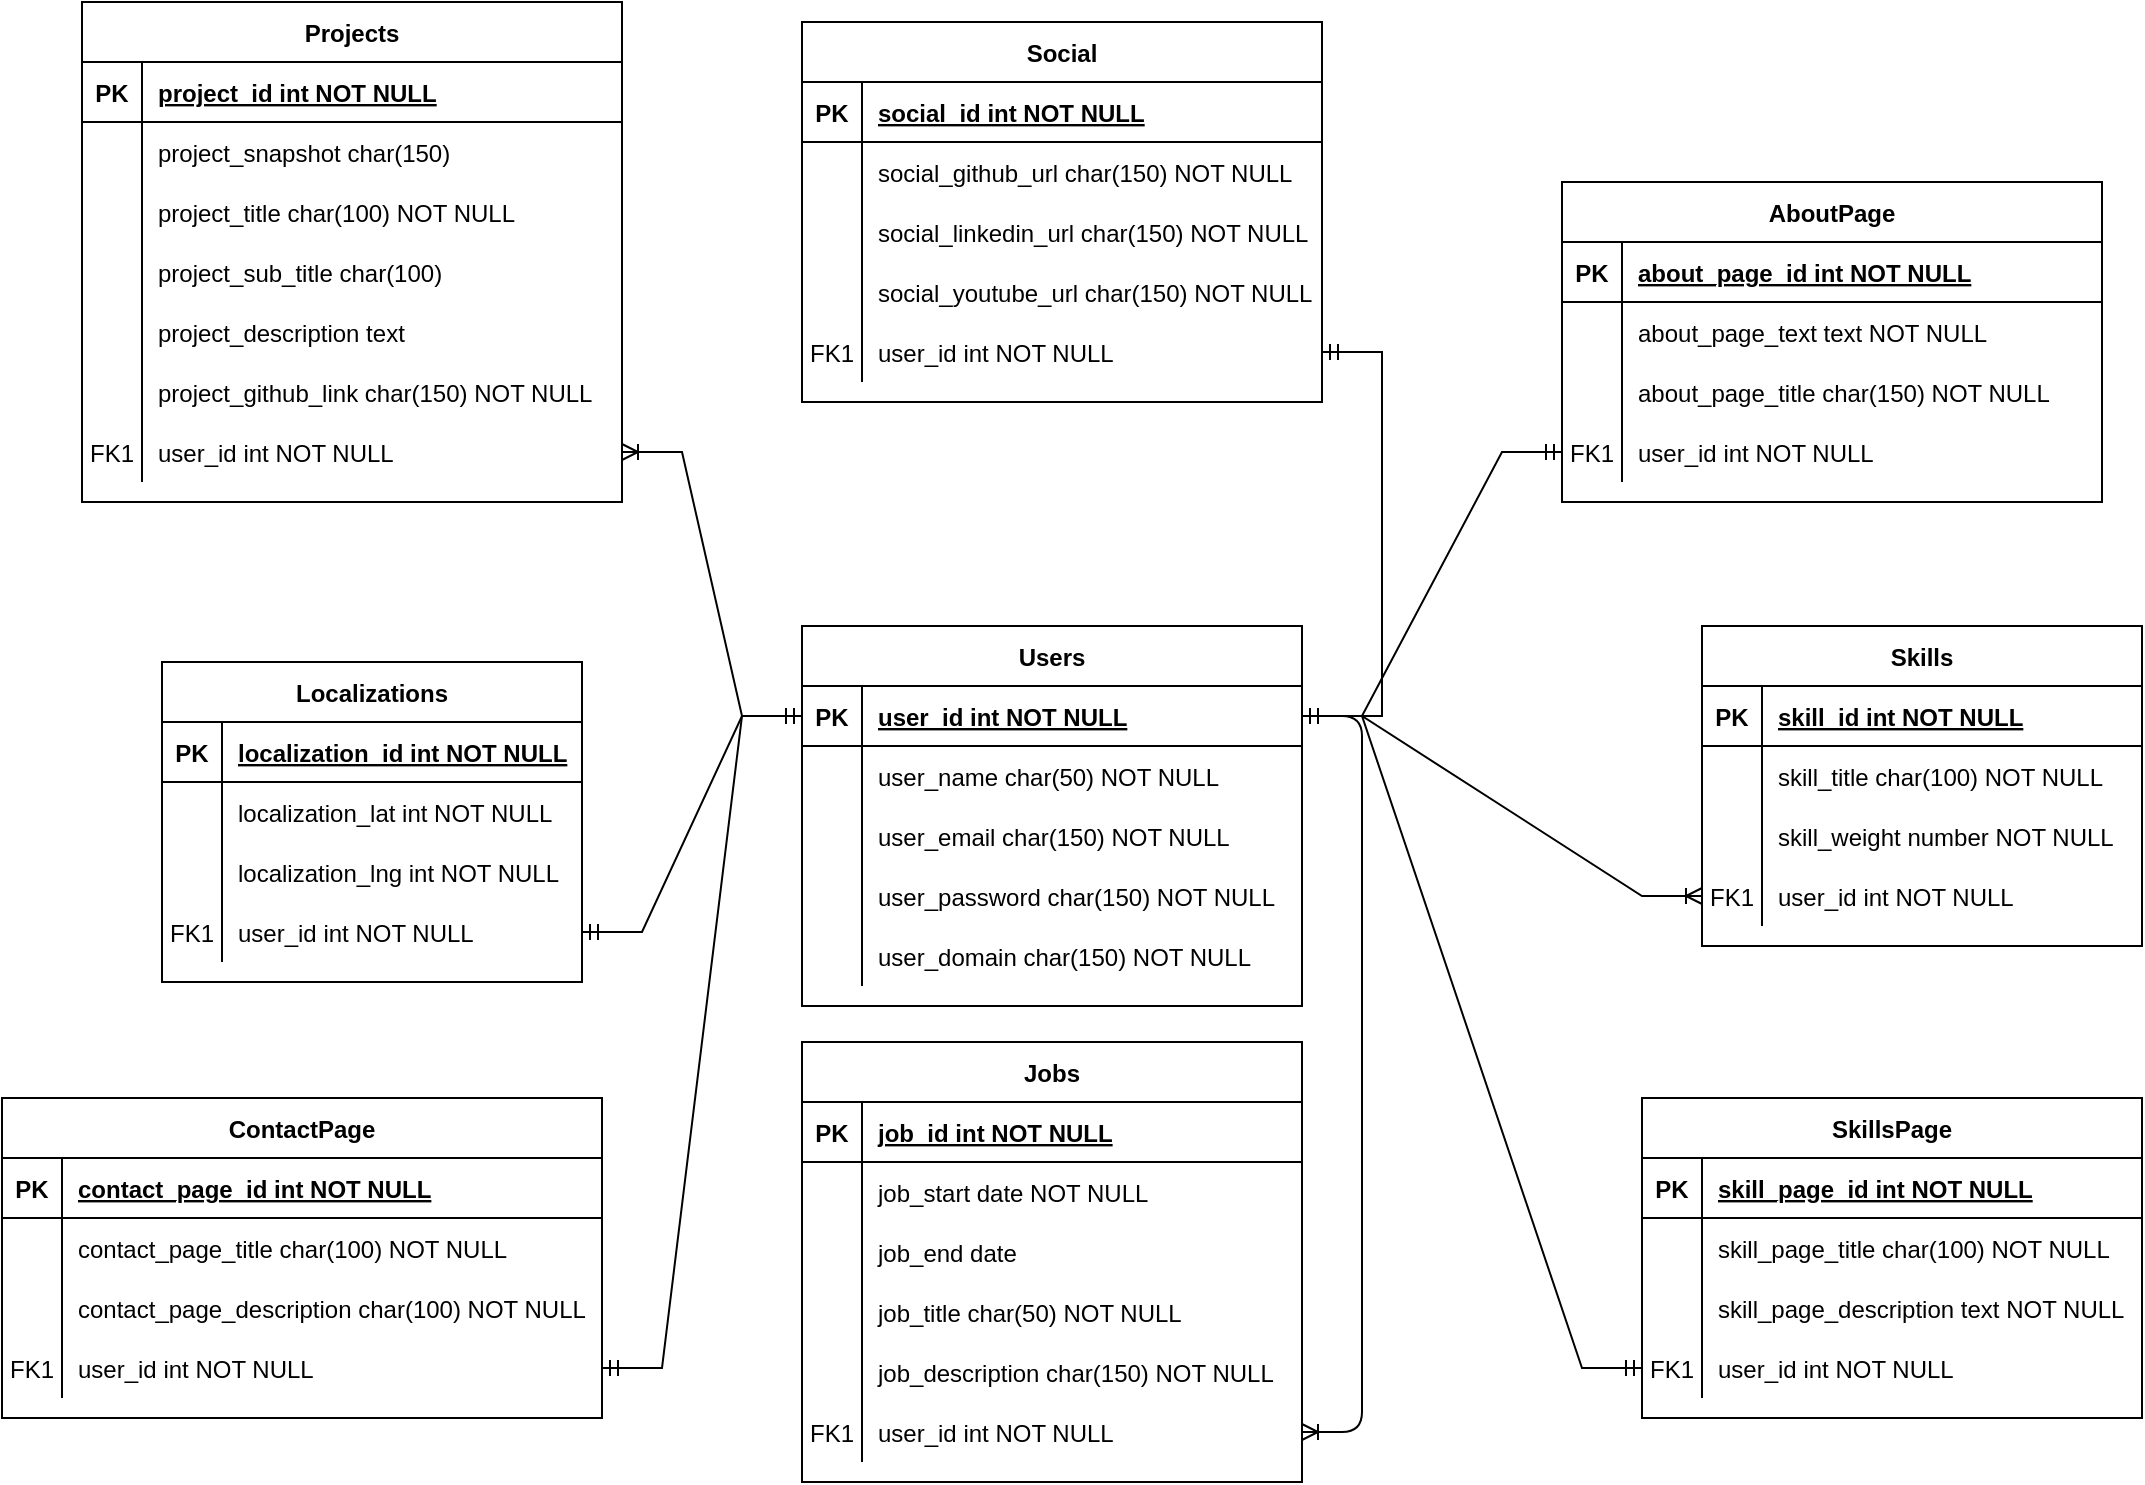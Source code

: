 <mxfile version="20.2.8" type="device"><diagram id="R2lEEEUBdFMjLlhIrx00" name="Page-1"><mxGraphModel dx="923" dy="469" grid="1" gridSize="10" guides="1" tooltips="1" connect="1" arrows="1" fold="1" page="1" pageScale="1" pageWidth="1169" pageHeight="827" math="0" shadow="0" extFonts="Permanent Marker^https://fonts.googleapis.com/css?family=Permanent+Marker"><root><mxCell id="0"/><mxCell id="1" parent="0"/><mxCell id="-p1VI9gJHtbzAQNxb0Ce-1" value="Social" style="shape=table;startSize=30;container=1;collapsible=1;childLayout=tableLayout;fixedRows=1;rowLines=0;fontStyle=1;align=center;resizeLast=1;" parent="1" vertex="1"><mxGeometry x="450" y="60" width="260" height="190" as="geometry"/></mxCell><mxCell id="-p1VI9gJHtbzAQNxb0Ce-2" value="" style="shape=partialRectangle;collapsible=0;dropTarget=0;pointerEvents=0;fillColor=none;points=[[0,0.5],[1,0.5]];portConstraint=eastwest;top=0;left=0;right=0;bottom=1;" parent="-p1VI9gJHtbzAQNxb0Ce-1" vertex="1"><mxGeometry y="30" width="260" height="30" as="geometry"/></mxCell><mxCell id="-p1VI9gJHtbzAQNxb0Ce-3" value="PK" style="shape=partialRectangle;overflow=hidden;connectable=0;fillColor=none;top=0;left=0;bottom=0;right=0;fontStyle=1;" parent="-p1VI9gJHtbzAQNxb0Ce-2" vertex="1"><mxGeometry width="30" height="30" as="geometry"><mxRectangle width="30" height="30" as="alternateBounds"/></mxGeometry></mxCell><mxCell id="-p1VI9gJHtbzAQNxb0Ce-4" value="social_id int NOT NULL " style="shape=partialRectangle;overflow=hidden;connectable=0;fillColor=none;top=0;left=0;bottom=0;right=0;align=left;spacingLeft=6;fontStyle=5;" parent="-p1VI9gJHtbzAQNxb0Ce-2" vertex="1"><mxGeometry x="30" width="230" height="30" as="geometry"><mxRectangle width="230" height="30" as="alternateBounds"/></mxGeometry></mxCell><mxCell id="-p1VI9gJHtbzAQNxb0Ce-5" value="" style="shape=partialRectangle;collapsible=0;dropTarget=0;pointerEvents=0;fillColor=none;points=[[0,0.5],[1,0.5]];portConstraint=eastwest;top=0;left=0;right=0;bottom=0;" parent="-p1VI9gJHtbzAQNxb0Ce-1" vertex="1"><mxGeometry y="60" width="260" height="30" as="geometry"/></mxCell><mxCell id="-p1VI9gJHtbzAQNxb0Ce-6" value="" style="shape=partialRectangle;overflow=hidden;connectable=0;fillColor=none;top=0;left=0;bottom=0;right=0;" parent="-p1VI9gJHtbzAQNxb0Ce-5" vertex="1"><mxGeometry width="30" height="30" as="geometry"><mxRectangle width="30" height="30" as="alternateBounds"/></mxGeometry></mxCell><mxCell id="-p1VI9gJHtbzAQNxb0Ce-7" value="social_github_url char(150) NOT NULL" style="shape=partialRectangle;overflow=hidden;connectable=0;fillColor=none;top=0;left=0;bottom=0;right=0;align=left;spacingLeft=6;" parent="-p1VI9gJHtbzAQNxb0Ce-5" vertex="1"><mxGeometry x="30" width="230" height="30" as="geometry"><mxRectangle width="230" height="30" as="alternateBounds"/></mxGeometry></mxCell><mxCell id="-p1VI9gJHtbzAQNxb0Ce-8" value="" style="shape=partialRectangle;collapsible=0;dropTarget=0;pointerEvents=0;fillColor=none;points=[[0,0.5],[1,0.5]];portConstraint=eastwest;top=0;left=0;right=0;bottom=0;" parent="-p1VI9gJHtbzAQNxb0Ce-1" vertex="1"><mxGeometry y="90" width="260" height="30" as="geometry"/></mxCell><mxCell id="-p1VI9gJHtbzAQNxb0Ce-9" value="" style="shape=partialRectangle;overflow=hidden;connectable=0;fillColor=none;top=0;left=0;bottom=0;right=0;" parent="-p1VI9gJHtbzAQNxb0Ce-8" vertex="1"><mxGeometry width="30" height="30" as="geometry"><mxRectangle width="30" height="30" as="alternateBounds"/></mxGeometry></mxCell><mxCell id="-p1VI9gJHtbzAQNxb0Ce-10" value="social_linkedin_url char(150) NOT NULL" style="shape=partialRectangle;overflow=hidden;connectable=0;fillColor=none;top=0;left=0;bottom=0;right=0;align=left;spacingLeft=6;" parent="-p1VI9gJHtbzAQNxb0Ce-8" vertex="1"><mxGeometry x="30" width="230" height="30" as="geometry"><mxRectangle width="230" height="30" as="alternateBounds"/></mxGeometry></mxCell><mxCell id="-p1VI9gJHtbzAQNxb0Ce-11" value="" style="shape=partialRectangle;collapsible=0;dropTarget=0;pointerEvents=0;fillColor=none;points=[[0,0.5],[1,0.5]];portConstraint=eastwest;top=0;left=0;right=0;bottom=0;" parent="-p1VI9gJHtbzAQNxb0Ce-1" vertex="1"><mxGeometry y="120" width="260" height="30" as="geometry"/></mxCell><mxCell id="-p1VI9gJHtbzAQNxb0Ce-12" value="" style="shape=partialRectangle;overflow=hidden;connectable=0;fillColor=none;top=0;left=0;bottom=0;right=0;" parent="-p1VI9gJHtbzAQNxb0Ce-11" vertex="1"><mxGeometry width="30" height="30" as="geometry"><mxRectangle width="30" height="30" as="alternateBounds"/></mxGeometry></mxCell><mxCell id="-p1VI9gJHtbzAQNxb0Ce-13" value="social_youtube_url char(150) NOT NULL" style="shape=partialRectangle;overflow=hidden;connectable=0;fillColor=none;top=0;left=0;bottom=0;right=0;align=left;spacingLeft=6;" parent="-p1VI9gJHtbzAQNxb0Ce-11" vertex="1"><mxGeometry x="30" width="230" height="30" as="geometry"><mxRectangle width="230" height="30" as="alternateBounds"/></mxGeometry></mxCell><mxCell id="-p1VI9gJHtbzAQNxb0Ce-62" value="" style="shape=partialRectangle;collapsible=0;dropTarget=0;pointerEvents=0;fillColor=none;points=[[0,0.5],[1,0.5]];portConstraint=eastwest;top=0;left=0;right=0;bottom=0;" parent="-p1VI9gJHtbzAQNxb0Ce-1" vertex="1"><mxGeometry y="150" width="260" height="30" as="geometry"/></mxCell><mxCell id="-p1VI9gJHtbzAQNxb0Ce-63" value="FK1" style="shape=partialRectangle;overflow=hidden;connectable=0;fillColor=none;top=0;left=0;bottom=0;right=0;" parent="-p1VI9gJHtbzAQNxb0Ce-62" vertex="1"><mxGeometry width="30" height="30" as="geometry"><mxRectangle width="30" height="30" as="alternateBounds"/></mxGeometry></mxCell><mxCell id="-p1VI9gJHtbzAQNxb0Ce-64" value="user_id int NOT NULL" style="shape=partialRectangle;overflow=hidden;connectable=0;fillColor=none;top=0;left=0;bottom=0;right=0;align=left;spacingLeft=6;" parent="-p1VI9gJHtbzAQNxb0Ce-62" vertex="1"><mxGeometry x="30" width="230" height="30" as="geometry"><mxRectangle width="230" height="30" as="alternateBounds"/></mxGeometry></mxCell><mxCell id="-p1VI9gJHtbzAQNxb0Ce-14" value="Users" style="shape=table;startSize=30;container=1;collapsible=1;childLayout=tableLayout;fixedRows=1;rowLines=0;fontStyle=1;align=center;resizeLast=1;" parent="1" vertex="1"><mxGeometry x="450" y="362" width="250" height="190" as="geometry"/></mxCell><mxCell id="-p1VI9gJHtbzAQNxb0Ce-15" value="" style="shape=partialRectangle;collapsible=0;dropTarget=0;pointerEvents=0;fillColor=none;points=[[0,0.5],[1,0.5]];portConstraint=eastwest;top=0;left=0;right=0;bottom=1;" parent="-p1VI9gJHtbzAQNxb0Ce-14" vertex="1"><mxGeometry y="30" width="250" height="30" as="geometry"/></mxCell><mxCell id="-p1VI9gJHtbzAQNxb0Ce-16" value="PK" style="shape=partialRectangle;overflow=hidden;connectable=0;fillColor=none;top=0;left=0;bottom=0;right=0;fontStyle=1;" parent="-p1VI9gJHtbzAQNxb0Ce-15" vertex="1"><mxGeometry width="30" height="30" as="geometry"><mxRectangle width="30" height="30" as="alternateBounds"/></mxGeometry></mxCell><mxCell id="-p1VI9gJHtbzAQNxb0Ce-17" value="user_id int NOT NULL " style="shape=partialRectangle;overflow=hidden;connectable=0;fillColor=none;top=0;left=0;bottom=0;right=0;align=left;spacingLeft=6;fontStyle=5;" parent="-p1VI9gJHtbzAQNxb0Ce-15" vertex="1"><mxGeometry x="30" width="220" height="30" as="geometry"><mxRectangle width="220" height="30" as="alternateBounds"/></mxGeometry></mxCell><mxCell id="-p1VI9gJHtbzAQNxb0Ce-18" value="" style="shape=partialRectangle;collapsible=0;dropTarget=0;pointerEvents=0;fillColor=none;points=[[0,0.5],[1,0.5]];portConstraint=eastwest;top=0;left=0;right=0;bottom=0;" parent="-p1VI9gJHtbzAQNxb0Ce-14" vertex="1"><mxGeometry y="60" width="250" height="30" as="geometry"/></mxCell><mxCell id="-p1VI9gJHtbzAQNxb0Ce-19" value="" style="shape=partialRectangle;overflow=hidden;connectable=0;fillColor=none;top=0;left=0;bottom=0;right=0;" parent="-p1VI9gJHtbzAQNxb0Ce-18" vertex="1"><mxGeometry width="30" height="30" as="geometry"><mxRectangle width="30" height="30" as="alternateBounds"/></mxGeometry></mxCell><mxCell id="-p1VI9gJHtbzAQNxb0Ce-20" value="user_name char(50) NOT NULL" style="shape=partialRectangle;overflow=hidden;connectable=0;fillColor=none;top=0;left=0;bottom=0;right=0;align=left;spacingLeft=6;" parent="-p1VI9gJHtbzAQNxb0Ce-18" vertex="1"><mxGeometry x="30" width="220" height="30" as="geometry"><mxRectangle width="220" height="30" as="alternateBounds"/></mxGeometry></mxCell><mxCell id="-p1VI9gJHtbzAQNxb0Ce-21" value="" style="shape=partialRectangle;collapsible=0;dropTarget=0;pointerEvents=0;fillColor=none;points=[[0,0.5],[1,0.5]];portConstraint=eastwest;top=0;left=0;right=0;bottom=0;" parent="-p1VI9gJHtbzAQNxb0Ce-14" vertex="1"><mxGeometry y="90" width="250" height="30" as="geometry"/></mxCell><mxCell id="-p1VI9gJHtbzAQNxb0Ce-22" value="" style="shape=partialRectangle;overflow=hidden;connectable=0;fillColor=none;top=0;left=0;bottom=0;right=0;" parent="-p1VI9gJHtbzAQNxb0Ce-21" vertex="1"><mxGeometry width="30" height="30" as="geometry"><mxRectangle width="30" height="30" as="alternateBounds"/></mxGeometry></mxCell><mxCell id="-p1VI9gJHtbzAQNxb0Ce-23" value="user_email char(150) NOT NULL" style="shape=partialRectangle;overflow=hidden;connectable=0;fillColor=none;top=0;left=0;bottom=0;right=0;align=left;spacingLeft=6;" parent="-p1VI9gJHtbzAQNxb0Ce-21" vertex="1"><mxGeometry x="30" width="220" height="30" as="geometry"><mxRectangle width="220" height="30" as="alternateBounds"/></mxGeometry></mxCell><mxCell id="-p1VI9gJHtbzAQNxb0Ce-24" value="" style="shape=partialRectangle;collapsible=0;dropTarget=0;pointerEvents=0;fillColor=none;points=[[0,0.5],[1,0.5]];portConstraint=eastwest;top=0;left=0;right=0;bottom=0;" parent="-p1VI9gJHtbzAQNxb0Ce-14" vertex="1"><mxGeometry y="120" width="250" height="30" as="geometry"/></mxCell><mxCell id="-p1VI9gJHtbzAQNxb0Ce-25" value="" style="shape=partialRectangle;overflow=hidden;connectable=0;fillColor=none;top=0;left=0;bottom=0;right=0;" parent="-p1VI9gJHtbzAQNxb0Ce-24" vertex="1"><mxGeometry width="30" height="30" as="geometry"><mxRectangle width="30" height="30" as="alternateBounds"/></mxGeometry></mxCell><mxCell id="-p1VI9gJHtbzAQNxb0Ce-26" value="user_password char(150) NOT NULL" style="shape=partialRectangle;overflow=hidden;connectable=0;fillColor=none;top=0;left=0;bottom=0;right=0;align=left;spacingLeft=6;" parent="-p1VI9gJHtbzAQNxb0Ce-24" vertex="1"><mxGeometry x="30" width="220" height="30" as="geometry"><mxRectangle width="220" height="30" as="alternateBounds"/></mxGeometry></mxCell><mxCell id="fWNRrNtPm_l1eq7b4I5v-1" value="" style="shape=partialRectangle;collapsible=0;dropTarget=0;pointerEvents=0;fillColor=none;points=[[0,0.5],[1,0.5]];portConstraint=eastwest;top=0;left=0;right=0;bottom=0;" parent="-p1VI9gJHtbzAQNxb0Ce-14" vertex="1"><mxGeometry y="150" width="250" height="30" as="geometry"/></mxCell><mxCell id="fWNRrNtPm_l1eq7b4I5v-2" value="" style="shape=partialRectangle;overflow=hidden;connectable=0;fillColor=none;top=0;left=0;bottom=0;right=0;" parent="fWNRrNtPm_l1eq7b4I5v-1" vertex="1"><mxGeometry width="30" height="30" as="geometry"><mxRectangle width="30" height="30" as="alternateBounds"/></mxGeometry></mxCell><mxCell id="fWNRrNtPm_l1eq7b4I5v-3" value="user_domain char(150) NOT NULL" style="shape=partialRectangle;overflow=hidden;connectable=0;fillColor=none;top=0;left=0;bottom=0;right=0;align=left;spacingLeft=6;" parent="fWNRrNtPm_l1eq7b4I5v-1" vertex="1"><mxGeometry x="30" width="220" height="30" as="geometry"><mxRectangle width="220" height="30" as="alternateBounds"/></mxGeometry></mxCell><mxCell id="MSf_g4DOHhOF5L7z4UEj-1" value="AboutPage" style="shape=table;startSize=30;container=1;collapsible=1;childLayout=tableLayout;fixedRows=1;rowLines=0;fontStyle=1;align=center;resizeLast=1;" parent="1" vertex="1"><mxGeometry x="830" y="140" width="270" height="160" as="geometry"/></mxCell><mxCell id="MSf_g4DOHhOF5L7z4UEj-2" value="" style="shape=partialRectangle;collapsible=0;dropTarget=0;pointerEvents=0;fillColor=none;points=[[0,0.5],[1,0.5]];portConstraint=eastwest;top=0;left=0;right=0;bottom=1;" parent="MSf_g4DOHhOF5L7z4UEj-1" vertex="1"><mxGeometry y="30" width="270" height="30" as="geometry"/></mxCell><mxCell id="MSf_g4DOHhOF5L7z4UEj-3" value="PK" style="shape=partialRectangle;overflow=hidden;connectable=0;fillColor=none;top=0;left=0;bottom=0;right=0;fontStyle=1;" parent="MSf_g4DOHhOF5L7z4UEj-2" vertex="1"><mxGeometry width="30" height="30" as="geometry"><mxRectangle width="30" height="30" as="alternateBounds"/></mxGeometry></mxCell><mxCell id="MSf_g4DOHhOF5L7z4UEj-4" value="about_page_id int NOT NULL " style="shape=partialRectangle;overflow=hidden;connectable=0;fillColor=none;top=0;left=0;bottom=0;right=0;align=left;spacingLeft=6;fontStyle=5;" parent="MSf_g4DOHhOF5L7z4UEj-2" vertex="1"><mxGeometry x="30" width="240" height="30" as="geometry"><mxRectangle width="240" height="30" as="alternateBounds"/></mxGeometry></mxCell><mxCell id="MSf_g4DOHhOF5L7z4UEj-5" value="" style="shape=partialRectangle;collapsible=0;dropTarget=0;pointerEvents=0;fillColor=none;points=[[0,0.5],[1,0.5]];portConstraint=eastwest;top=0;left=0;right=0;bottom=0;" parent="MSf_g4DOHhOF5L7z4UEj-1" vertex="1"><mxGeometry y="60" width="270" height="30" as="geometry"/></mxCell><mxCell id="MSf_g4DOHhOF5L7z4UEj-6" value="" style="shape=partialRectangle;overflow=hidden;connectable=0;fillColor=none;top=0;left=0;bottom=0;right=0;" parent="MSf_g4DOHhOF5L7z4UEj-5" vertex="1"><mxGeometry width="30" height="30" as="geometry"><mxRectangle width="30" height="30" as="alternateBounds"/></mxGeometry></mxCell><mxCell id="MSf_g4DOHhOF5L7z4UEj-7" value="about_page_text text NOT NULL" style="shape=partialRectangle;overflow=hidden;connectable=0;fillColor=none;top=0;left=0;bottom=0;right=0;align=left;spacingLeft=6;" parent="MSf_g4DOHhOF5L7z4UEj-5" vertex="1"><mxGeometry x="30" width="240" height="30" as="geometry"><mxRectangle width="240" height="30" as="alternateBounds"/></mxGeometry></mxCell><mxCell id="MSf_g4DOHhOF5L7z4UEj-8" value="" style="shape=partialRectangle;collapsible=0;dropTarget=0;pointerEvents=0;fillColor=none;points=[[0,0.5],[1,0.5]];portConstraint=eastwest;top=0;left=0;right=0;bottom=0;" parent="MSf_g4DOHhOF5L7z4UEj-1" vertex="1"><mxGeometry y="90" width="270" height="30" as="geometry"/></mxCell><mxCell id="MSf_g4DOHhOF5L7z4UEj-9" value="" style="shape=partialRectangle;overflow=hidden;connectable=0;fillColor=none;top=0;left=0;bottom=0;right=0;" parent="MSf_g4DOHhOF5L7z4UEj-8" vertex="1"><mxGeometry width="30" height="30" as="geometry"><mxRectangle width="30" height="30" as="alternateBounds"/></mxGeometry></mxCell><mxCell id="MSf_g4DOHhOF5L7z4UEj-10" value="about_page_title char(150) NOT NULL" style="shape=partialRectangle;overflow=hidden;connectable=0;fillColor=none;top=0;left=0;bottom=0;right=0;align=left;spacingLeft=6;" parent="MSf_g4DOHhOF5L7z4UEj-8" vertex="1"><mxGeometry x="30" width="240" height="30" as="geometry"><mxRectangle width="240" height="30" as="alternateBounds"/></mxGeometry></mxCell><mxCell id="MSf_g4DOHhOF5L7z4UEj-11" value="" style="shape=partialRectangle;collapsible=0;dropTarget=0;pointerEvents=0;fillColor=none;points=[[0,0.5],[1,0.5]];portConstraint=eastwest;top=0;left=0;right=0;bottom=0;" parent="MSf_g4DOHhOF5L7z4UEj-1" vertex="1"><mxGeometry y="120" width="270" height="30" as="geometry"/></mxCell><mxCell id="MSf_g4DOHhOF5L7z4UEj-12" value="FK1" style="shape=partialRectangle;overflow=hidden;connectable=0;fillColor=none;top=0;left=0;bottom=0;right=0;" parent="MSf_g4DOHhOF5L7z4UEj-11" vertex="1"><mxGeometry width="30" height="30" as="geometry"><mxRectangle width="30" height="30" as="alternateBounds"/></mxGeometry></mxCell><mxCell id="MSf_g4DOHhOF5L7z4UEj-13" value="user_id int NOT NULL" style="shape=partialRectangle;overflow=hidden;connectable=0;fillColor=none;top=0;left=0;bottom=0;right=0;align=left;spacingLeft=6;" parent="MSf_g4DOHhOF5L7z4UEj-11" vertex="1"><mxGeometry x="30" width="240" height="30" as="geometry"><mxRectangle width="240" height="30" as="alternateBounds"/></mxGeometry></mxCell><mxCell id="MSf_g4DOHhOF5L7z4UEj-49" value="Skills" style="shape=table;startSize=30;container=1;collapsible=1;childLayout=tableLayout;fixedRows=1;rowLines=0;fontStyle=1;align=center;resizeLast=1;" parent="1" vertex="1"><mxGeometry x="900" y="362" width="220" height="160" as="geometry"/></mxCell><mxCell id="MSf_g4DOHhOF5L7z4UEj-50" value="" style="shape=tableRow;horizontal=0;startSize=0;swimlaneHead=0;swimlaneBody=0;fillColor=none;collapsible=0;dropTarget=0;points=[[0,0.5],[1,0.5]];portConstraint=eastwest;top=0;left=0;right=0;bottom=1;" parent="MSf_g4DOHhOF5L7z4UEj-49" vertex="1"><mxGeometry y="30" width="220" height="30" as="geometry"/></mxCell><mxCell id="MSf_g4DOHhOF5L7z4UEj-51" value="PK" style="shape=partialRectangle;connectable=0;fillColor=none;top=0;left=0;bottom=0;right=0;fontStyle=1;overflow=hidden;" parent="MSf_g4DOHhOF5L7z4UEj-50" vertex="1"><mxGeometry width="30" height="30" as="geometry"><mxRectangle width="30" height="30" as="alternateBounds"/></mxGeometry></mxCell><mxCell id="MSf_g4DOHhOF5L7z4UEj-52" value="skill_id int NOT NULL" style="shape=partialRectangle;connectable=0;fillColor=none;top=0;left=0;bottom=0;right=0;align=left;spacingLeft=6;fontStyle=5;overflow=hidden;" parent="MSf_g4DOHhOF5L7z4UEj-50" vertex="1"><mxGeometry x="30" width="190" height="30" as="geometry"><mxRectangle width="190" height="30" as="alternateBounds"/></mxGeometry></mxCell><mxCell id="MSf_g4DOHhOF5L7z4UEj-53" value="" style="shape=tableRow;horizontal=0;startSize=0;swimlaneHead=0;swimlaneBody=0;fillColor=none;collapsible=0;dropTarget=0;points=[[0,0.5],[1,0.5]];portConstraint=eastwest;top=0;left=0;right=0;bottom=0;" parent="MSf_g4DOHhOF5L7z4UEj-49" vertex="1"><mxGeometry y="60" width="220" height="30" as="geometry"/></mxCell><mxCell id="MSf_g4DOHhOF5L7z4UEj-54" value="" style="shape=partialRectangle;connectable=0;fillColor=none;top=0;left=0;bottom=0;right=0;editable=1;overflow=hidden;" parent="MSf_g4DOHhOF5L7z4UEj-53" vertex="1"><mxGeometry width="30" height="30" as="geometry"><mxRectangle width="30" height="30" as="alternateBounds"/></mxGeometry></mxCell><mxCell id="MSf_g4DOHhOF5L7z4UEj-55" value="skill_title char(100) NOT NULL" style="shape=partialRectangle;connectable=0;fillColor=none;top=0;left=0;bottom=0;right=0;align=left;spacingLeft=6;overflow=hidden;" parent="MSf_g4DOHhOF5L7z4UEj-53" vertex="1"><mxGeometry x="30" width="190" height="30" as="geometry"><mxRectangle width="190" height="30" as="alternateBounds"/></mxGeometry></mxCell><mxCell id="MSf_g4DOHhOF5L7z4UEj-56" value="" style="shape=tableRow;horizontal=0;startSize=0;swimlaneHead=0;swimlaneBody=0;fillColor=none;collapsible=0;dropTarget=0;points=[[0,0.5],[1,0.5]];portConstraint=eastwest;top=0;left=0;right=0;bottom=0;" parent="MSf_g4DOHhOF5L7z4UEj-49" vertex="1"><mxGeometry y="90" width="220" height="30" as="geometry"/></mxCell><mxCell id="MSf_g4DOHhOF5L7z4UEj-57" value="" style="shape=partialRectangle;connectable=0;fillColor=none;top=0;left=0;bottom=0;right=0;editable=1;overflow=hidden;" parent="MSf_g4DOHhOF5L7z4UEj-56" vertex="1"><mxGeometry width="30" height="30" as="geometry"><mxRectangle width="30" height="30" as="alternateBounds"/></mxGeometry></mxCell><mxCell id="MSf_g4DOHhOF5L7z4UEj-58" value="skill_weight number NOT NULL" style="shape=partialRectangle;connectable=0;fillColor=none;top=0;left=0;bottom=0;right=0;align=left;spacingLeft=6;overflow=hidden;" parent="MSf_g4DOHhOF5L7z4UEj-56" vertex="1"><mxGeometry x="30" width="190" height="30" as="geometry"><mxRectangle width="190" height="30" as="alternateBounds"/></mxGeometry></mxCell><mxCell id="MSf_g4DOHhOF5L7z4UEj-70" value="" style="shape=tableRow;horizontal=0;startSize=0;swimlaneHead=0;swimlaneBody=0;fillColor=none;collapsible=0;dropTarget=0;points=[[0,0.5],[1,0.5]];portConstraint=eastwest;top=0;left=0;right=0;bottom=0;" parent="MSf_g4DOHhOF5L7z4UEj-49" vertex="1"><mxGeometry y="120" width="220" height="30" as="geometry"/></mxCell><mxCell id="MSf_g4DOHhOF5L7z4UEj-71" value="FK1" style="shape=partialRectangle;connectable=0;fillColor=none;top=0;left=0;bottom=0;right=0;editable=1;overflow=hidden;" parent="MSf_g4DOHhOF5L7z4UEj-70" vertex="1"><mxGeometry width="30" height="30" as="geometry"><mxRectangle width="30" height="30" as="alternateBounds"/></mxGeometry></mxCell><mxCell id="MSf_g4DOHhOF5L7z4UEj-72" value="user_id int NOT NULL" style="shape=partialRectangle;connectable=0;fillColor=none;top=0;left=0;bottom=0;right=0;align=left;spacingLeft=6;overflow=hidden;" parent="MSf_g4DOHhOF5L7z4UEj-70" vertex="1"><mxGeometry x="30" width="190" height="30" as="geometry"><mxRectangle width="190" height="30" as="alternateBounds"/></mxGeometry></mxCell><mxCell id="wL13gXfQm0aRCwqYXmZl-1" value="SkillsPage" style="shape=table;startSize=30;container=1;collapsible=1;childLayout=tableLayout;fixedRows=1;rowLines=0;fontStyle=1;align=center;resizeLast=1;" parent="1" vertex="1"><mxGeometry x="870" y="598" width="250" height="160" as="geometry"/></mxCell><mxCell id="wL13gXfQm0aRCwqYXmZl-2" value="" style="shape=tableRow;horizontal=0;startSize=0;swimlaneHead=0;swimlaneBody=0;fillColor=none;collapsible=0;dropTarget=0;points=[[0,0.5],[1,0.5]];portConstraint=eastwest;top=0;left=0;right=0;bottom=1;" parent="wL13gXfQm0aRCwqYXmZl-1" vertex="1"><mxGeometry y="30" width="250" height="30" as="geometry"/></mxCell><mxCell id="wL13gXfQm0aRCwqYXmZl-3" value="PK" style="shape=partialRectangle;connectable=0;fillColor=none;top=0;left=0;bottom=0;right=0;fontStyle=1;overflow=hidden;" parent="wL13gXfQm0aRCwqYXmZl-2" vertex="1"><mxGeometry width="30" height="30" as="geometry"><mxRectangle width="30" height="30" as="alternateBounds"/></mxGeometry></mxCell><mxCell id="wL13gXfQm0aRCwqYXmZl-4" value="skill_page_id int NOT NULL" style="shape=partialRectangle;connectable=0;fillColor=none;top=0;left=0;bottom=0;right=0;align=left;spacingLeft=6;fontStyle=5;overflow=hidden;" parent="wL13gXfQm0aRCwqYXmZl-2" vertex="1"><mxGeometry x="30" width="220" height="30" as="geometry"><mxRectangle width="220" height="30" as="alternateBounds"/></mxGeometry></mxCell><mxCell id="wL13gXfQm0aRCwqYXmZl-5" value="" style="shape=tableRow;horizontal=0;startSize=0;swimlaneHead=0;swimlaneBody=0;fillColor=none;collapsible=0;dropTarget=0;points=[[0,0.5],[1,0.5]];portConstraint=eastwest;top=0;left=0;right=0;bottom=0;" parent="wL13gXfQm0aRCwqYXmZl-1" vertex="1"><mxGeometry y="60" width="250" height="30" as="geometry"/></mxCell><mxCell id="wL13gXfQm0aRCwqYXmZl-6" value="" style="shape=partialRectangle;connectable=0;fillColor=none;top=0;left=0;bottom=0;right=0;editable=1;overflow=hidden;" parent="wL13gXfQm0aRCwqYXmZl-5" vertex="1"><mxGeometry width="30" height="30" as="geometry"><mxRectangle width="30" height="30" as="alternateBounds"/></mxGeometry></mxCell><mxCell id="wL13gXfQm0aRCwqYXmZl-7" value="skill_page_title char(100) NOT NULL" style="shape=partialRectangle;connectable=0;fillColor=none;top=0;left=0;bottom=0;right=0;align=left;spacingLeft=6;overflow=hidden;" parent="wL13gXfQm0aRCwqYXmZl-5" vertex="1"><mxGeometry x="30" width="220" height="30" as="geometry"><mxRectangle width="220" height="30" as="alternateBounds"/></mxGeometry></mxCell><mxCell id="wL13gXfQm0aRCwqYXmZl-8" value="" style="shape=tableRow;horizontal=0;startSize=0;swimlaneHead=0;swimlaneBody=0;fillColor=none;collapsible=0;dropTarget=0;points=[[0,0.5],[1,0.5]];portConstraint=eastwest;top=0;left=0;right=0;bottom=0;" parent="wL13gXfQm0aRCwqYXmZl-1" vertex="1"><mxGeometry y="90" width="250" height="30" as="geometry"/></mxCell><mxCell id="wL13gXfQm0aRCwqYXmZl-9" value="" style="shape=partialRectangle;connectable=0;fillColor=none;top=0;left=0;bottom=0;right=0;editable=1;overflow=hidden;" parent="wL13gXfQm0aRCwqYXmZl-8" vertex="1"><mxGeometry width="30" height="30" as="geometry"><mxRectangle width="30" height="30" as="alternateBounds"/></mxGeometry></mxCell><mxCell id="wL13gXfQm0aRCwqYXmZl-10" value="skill_page_description text NOT NULL" style="shape=partialRectangle;connectable=0;fillColor=none;top=0;left=0;bottom=0;right=0;align=left;spacingLeft=6;overflow=hidden;" parent="wL13gXfQm0aRCwqYXmZl-8" vertex="1"><mxGeometry x="30" width="220" height="30" as="geometry"><mxRectangle width="220" height="30" as="alternateBounds"/></mxGeometry></mxCell><mxCell id="wL13gXfQm0aRCwqYXmZl-11" value="" style="shape=tableRow;horizontal=0;startSize=0;swimlaneHead=0;swimlaneBody=0;fillColor=none;collapsible=0;dropTarget=0;points=[[0,0.5],[1,0.5]];portConstraint=eastwest;top=0;left=0;right=0;bottom=0;" parent="wL13gXfQm0aRCwqYXmZl-1" vertex="1"><mxGeometry y="120" width="250" height="30" as="geometry"/></mxCell><mxCell id="wL13gXfQm0aRCwqYXmZl-12" value="FK1" style="shape=partialRectangle;connectable=0;fillColor=none;top=0;left=0;bottom=0;right=0;editable=1;overflow=hidden;" parent="wL13gXfQm0aRCwqYXmZl-11" vertex="1"><mxGeometry width="30" height="30" as="geometry"><mxRectangle width="30" height="30" as="alternateBounds"/></mxGeometry></mxCell><mxCell id="wL13gXfQm0aRCwqYXmZl-13" value="user_id int NOT NULL" style="shape=partialRectangle;connectable=0;fillColor=none;top=0;left=0;bottom=0;right=0;align=left;spacingLeft=6;overflow=hidden;" parent="wL13gXfQm0aRCwqYXmZl-11" vertex="1"><mxGeometry x="30" width="220" height="30" as="geometry"><mxRectangle width="220" height="30" as="alternateBounds"/></mxGeometry></mxCell><mxCell id="qjb-a4DODquxuw79uqMq-14" value="Jobs" style="shape=table;startSize=30;container=1;collapsible=1;childLayout=tableLayout;fixedRows=1;rowLines=0;fontStyle=1;align=center;resizeLast=1;" parent="1" vertex="1"><mxGeometry x="450" y="570" width="250" height="220" as="geometry"/></mxCell><mxCell id="qjb-a4DODquxuw79uqMq-15" value="" style="shape=tableRow;horizontal=0;startSize=0;swimlaneHead=0;swimlaneBody=0;fillColor=none;collapsible=0;dropTarget=0;points=[[0,0.5],[1,0.5]];portConstraint=eastwest;top=0;left=0;right=0;bottom=1;" parent="qjb-a4DODquxuw79uqMq-14" vertex="1"><mxGeometry y="30" width="250" height="30" as="geometry"/></mxCell><mxCell id="qjb-a4DODquxuw79uqMq-16" value="PK" style="shape=partialRectangle;connectable=0;fillColor=none;top=0;left=0;bottom=0;right=0;fontStyle=1;overflow=hidden;" parent="qjb-a4DODquxuw79uqMq-15" vertex="1"><mxGeometry width="30" height="30" as="geometry"><mxRectangle width="30" height="30" as="alternateBounds"/></mxGeometry></mxCell><mxCell id="qjb-a4DODquxuw79uqMq-17" value="job_id int NOT NULL" style="shape=partialRectangle;connectable=0;fillColor=none;top=0;left=0;bottom=0;right=0;align=left;spacingLeft=6;fontStyle=5;overflow=hidden;" parent="qjb-a4DODquxuw79uqMq-15" vertex="1"><mxGeometry x="30" width="220" height="30" as="geometry"><mxRectangle width="220" height="30" as="alternateBounds"/></mxGeometry></mxCell><mxCell id="qjb-a4DODquxuw79uqMq-18" value="" style="shape=tableRow;horizontal=0;startSize=0;swimlaneHead=0;swimlaneBody=0;fillColor=none;collapsible=0;dropTarget=0;points=[[0,0.5],[1,0.5]];portConstraint=eastwest;top=0;left=0;right=0;bottom=0;" parent="qjb-a4DODquxuw79uqMq-14" vertex="1"><mxGeometry y="60" width="250" height="30" as="geometry"/></mxCell><mxCell id="qjb-a4DODquxuw79uqMq-19" value="" style="shape=partialRectangle;connectable=0;fillColor=none;top=0;left=0;bottom=0;right=0;editable=1;overflow=hidden;" parent="qjb-a4DODquxuw79uqMq-18" vertex="1"><mxGeometry width="30" height="30" as="geometry"><mxRectangle width="30" height="30" as="alternateBounds"/></mxGeometry></mxCell><mxCell id="qjb-a4DODquxuw79uqMq-20" value="job_start date NOT NULL" style="shape=partialRectangle;connectable=0;fillColor=none;top=0;left=0;bottom=0;right=0;align=left;spacingLeft=6;overflow=hidden;" parent="qjb-a4DODquxuw79uqMq-18" vertex="1"><mxGeometry x="30" width="220" height="30" as="geometry"><mxRectangle width="220" height="30" as="alternateBounds"/></mxGeometry></mxCell><mxCell id="qjb-a4DODquxuw79uqMq-21" value="" style="shape=tableRow;horizontal=0;startSize=0;swimlaneHead=0;swimlaneBody=0;fillColor=none;collapsible=0;dropTarget=0;points=[[0,0.5],[1,0.5]];portConstraint=eastwest;top=0;left=0;right=0;bottom=0;" parent="qjb-a4DODquxuw79uqMq-14" vertex="1"><mxGeometry y="90" width="250" height="30" as="geometry"/></mxCell><mxCell id="qjb-a4DODquxuw79uqMq-22" value="" style="shape=partialRectangle;connectable=0;fillColor=none;top=0;left=0;bottom=0;right=0;editable=1;overflow=hidden;" parent="qjb-a4DODquxuw79uqMq-21" vertex="1"><mxGeometry width="30" height="30" as="geometry"><mxRectangle width="30" height="30" as="alternateBounds"/></mxGeometry></mxCell><mxCell id="qjb-a4DODquxuw79uqMq-23" value="job_end date" style="shape=partialRectangle;connectable=0;fillColor=none;top=0;left=0;bottom=0;right=0;align=left;spacingLeft=6;overflow=hidden;" parent="qjb-a4DODquxuw79uqMq-21" vertex="1"><mxGeometry x="30" width="220" height="30" as="geometry"><mxRectangle width="220" height="30" as="alternateBounds"/></mxGeometry></mxCell><mxCell id="qjb-a4DODquxuw79uqMq-24" value="" style="shape=tableRow;horizontal=0;startSize=0;swimlaneHead=0;swimlaneBody=0;fillColor=none;collapsible=0;dropTarget=0;points=[[0,0.5],[1,0.5]];portConstraint=eastwest;top=0;left=0;right=0;bottom=0;" parent="qjb-a4DODquxuw79uqMq-14" vertex="1"><mxGeometry y="120" width="250" height="30" as="geometry"/></mxCell><mxCell id="qjb-a4DODquxuw79uqMq-25" value="" style="shape=partialRectangle;connectable=0;fillColor=none;top=0;left=0;bottom=0;right=0;editable=1;overflow=hidden;" parent="qjb-a4DODquxuw79uqMq-24" vertex="1"><mxGeometry width="30" height="30" as="geometry"><mxRectangle width="30" height="30" as="alternateBounds"/></mxGeometry></mxCell><mxCell id="qjb-a4DODquxuw79uqMq-26" value="job_title char(50) NOT NULL" style="shape=partialRectangle;connectable=0;fillColor=none;top=0;left=0;bottom=0;right=0;align=left;spacingLeft=6;overflow=hidden;" parent="qjb-a4DODquxuw79uqMq-24" vertex="1"><mxGeometry x="30" width="220" height="30" as="geometry"><mxRectangle width="220" height="30" as="alternateBounds"/></mxGeometry></mxCell><mxCell id="qjb-a4DODquxuw79uqMq-27" value="" style="shape=tableRow;horizontal=0;startSize=0;swimlaneHead=0;swimlaneBody=0;fillColor=none;collapsible=0;dropTarget=0;points=[[0,0.5],[1,0.5]];portConstraint=eastwest;top=0;left=0;right=0;bottom=0;" parent="qjb-a4DODquxuw79uqMq-14" vertex="1"><mxGeometry y="150" width="250" height="30" as="geometry"/></mxCell><mxCell id="qjb-a4DODquxuw79uqMq-28" value="" style="shape=partialRectangle;connectable=0;fillColor=none;top=0;left=0;bottom=0;right=0;editable=1;overflow=hidden;" parent="qjb-a4DODquxuw79uqMq-27" vertex="1"><mxGeometry width="30" height="30" as="geometry"><mxRectangle width="30" height="30" as="alternateBounds"/></mxGeometry></mxCell><mxCell id="qjb-a4DODquxuw79uqMq-29" value="job_description char(150) NOT NULL" style="shape=partialRectangle;connectable=0;fillColor=none;top=0;left=0;bottom=0;right=0;align=left;spacingLeft=6;overflow=hidden;" parent="qjb-a4DODquxuw79uqMq-27" vertex="1"><mxGeometry x="30" width="220" height="30" as="geometry"><mxRectangle width="220" height="30" as="alternateBounds"/></mxGeometry></mxCell><mxCell id="qjb-a4DODquxuw79uqMq-30" value="" style="shape=tableRow;horizontal=0;startSize=0;swimlaneHead=0;swimlaneBody=0;fillColor=none;collapsible=0;dropTarget=0;points=[[0,0.5],[1,0.5]];portConstraint=eastwest;top=0;left=0;right=0;bottom=0;" parent="qjb-a4DODquxuw79uqMq-14" vertex="1"><mxGeometry y="180" width="250" height="30" as="geometry"/></mxCell><mxCell id="qjb-a4DODquxuw79uqMq-31" value="FK1" style="shape=partialRectangle;connectable=0;fillColor=none;top=0;left=0;bottom=0;right=0;editable=1;overflow=hidden;" parent="qjb-a4DODquxuw79uqMq-30" vertex="1"><mxGeometry width="30" height="30" as="geometry"><mxRectangle width="30" height="30" as="alternateBounds"/></mxGeometry></mxCell><mxCell id="qjb-a4DODquxuw79uqMq-32" value="user_id int NOT NULL" style="shape=partialRectangle;connectable=0;fillColor=none;top=0;left=0;bottom=0;right=0;align=left;spacingLeft=6;overflow=hidden;" parent="qjb-a4DODquxuw79uqMq-30" vertex="1"><mxGeometry x="30" width="220" height="30" as="geometry"><mxRectangle width="220" height="30" as="alternateBounds"/></mxGeometry></mxCell><mxCell id="qjb-a4DODquxuw79uqMq-34" value="" style="edgeStyle=entityRelationEdgeStyle;fontSize=12;html=1;endArrow=ERoneToMany;" parent="1" source="-p1VI9gJHtbzAQNxb0Ce-15" target="qjb-a4DODquxuw79uqMq-30" edge="1"><mxGeometry width="100" height="100" relative="1" as="geometry"><mxPoint x="750" y="720" as="sourcePoint"/><mxPoint x="850" y="620" as="targetPoint"/></mxGeometry></mxCell><mxCell id="mqpaBOw_UGew_0mW9mCm-1" value="Localizations" style="shape=table;startSize=30;container=1;collapsible=1;childLayout=tableLayout;fixedRows=1;rowLines=0;fontStyle=1;align=center;resizeLast=1;" parent="1" vertex="1"><mxGeometry x="130" y="380" width="210" height="160" as="geometry"/></mxCell><mxCell id="mqpaBOw_UGew_0mW9mCm-2" value="" style="shape=tableRow;horizontal=0;startSize=0;swimlaneHead=0;swimlaneBody=0;fillColor=none;collapsible=0;dropTarget=0;points=[[0,0.5],[1,0.5]];portConstraint=eastwest;top=0;left=0;right=0;bottom=1;" parent="mqpaBOw_UGew_0mW9mCm-1" vertex="1"><mxGeometry y="30" width="210" height="30" as="geometry"/></mxCell><mxCell id="mqpaBOw_UGew_0mW9mCm-3" value="PK" style="shape=partialRectangle;connectable=0;fillColor=none;top=0;left=0;bottom=0;right=0;fontStyle=1;overflow=hidden;" parent="mqpaBOw_UGew_0mW9mCm-2" vertex="1"><mxGeometry width="30" height="30" as="geometry"><mxRectangle width="30" height="30" as="alternateBounds"/></mxGeometry></mxCell><mxCell id="mqpaBOw_UGew_0mW9mCm-4" value="localization_id int NOT NULL" style="shape=partialRectangle;connectable=0;fillColor=none;top=0;left=0;bottom=0;right=0;align=left;spacingLeft=6;fontStyle=5;overflow=hidden;" parent="mqpaBOw_UGew_0mW9mCm-2" vertex="1"><mxGeometry x="30" width="180" height="30" as="geometry"><mxRectangle width="180" height="30" as="alternateBounds"/></mxGeometry></mxCell><mxCell id="mqpaBOw_UGew_0mW9mCm-5" value="" style="shape=tableRow;horizontal=0;startSize=0;swimlaneHead=0;swimlaneBody=0;fillColor=none;collapsible=0;dropTarget=0;points=[[0,0.5],[1,0.5]];portConstraint=eastwest;top=0;left=0;right=0;bottom=0;" parent="mqpaBOw_UGew_0mW9mCm-1" vertex="1"><mxGeometry y="60" width="210" height="30" as="geometry"/></mxCell><mxCell id="mqpaBOw_UGew_0mW9mCm-6" value="" style="shape=partialRectangle;connectable=0;fillColor=none;top=0;left=0;bottom=0;right=0;editable=1;overflow=hidden;" parent="mqpaBOw_UGew_0mW9mCm-5" vertex="1"><mxGeometry width="30" height="30" as="geometry"><mxRectangle width="30" height="30" as="alternateBounds"/></mxGeometry></mxCell><mxCell id="mqpaBOw_UGew_0mW9mCm-7" value="localization_lat int NOT NULL" style="shape=partialRectangle;connectable=0;fillColor=none;top=0;left=0;bottom=0;right=0;align=left;spacingLeft=6;overflow=hidden;" parent="mqpaBOw_UGew_0mW9mCm-5" vertex="1"><mxGeometry x="30" width="180" height="30" as="geometry"><mxRectangle width="180" height="30" as="alternateBounds"/></mxGeometry></mxCell><mxCell id="mqpaBOw_UGew_0mW9mCm-15" value="" style="shape=tableRow;horizontal=0;startSize=0;swimlaneHead=0;swimlaneBody=0;fillColor=none;collapsible=0;dropTarget=0;points=[[0,0.5],[1,0.5]];portConstraint=eastwest;top=0;left=0;right=0;bottom=0;" parent="mqpaBOw_UGew_0mW9mCm-1" vertex="1"><mxGeometry y="90" width="210" height="30" as="geometry"/></mxCell><mxCell id="mqpaBOw_UGew_0mW9mCm-16" value="" style="shape=partialRectangle;connectable=0;fillColor=none;top=0;left=0;bottom=0;right=0;editable=1;overflow=hidden;" parent="mqpaBOw_UGew_0mW9mCm-15" vertex="1"><mxGeometry width="30" height="30" as="geometry"><mxRectangle width="30" height="30" as="alternateBounds"/></mxGeometry></mxCell><mxCell id="mqpaBOw_UGew_0mW9mCm-17" value="localization_lng int NOT NULL" style="shape=partialRectangle;connectable=0;fillColor=none;top=0;left=0;bottom=0;right=0;align=left;spacingLeft=6;overflow=hidden;" parent="mqpaBOw_UGew_0mW9mCm-15" vertex="1"><mxGeometry x="30" width="180" height="30" as="geometry"><mxRectangle width="180" height="30" as="alternateBounds"/></mxGeometry></mxCell><mxCell id="mqpaBOw_UGew_0mW9mCm-8" value="" style="shape=tableRow;horizontal=0;startSize=0;swimlaneHead=0;swimlaneBody=0;fillColor=none;collapsible=0;dropTarget=0;points=[[0,0.5],[1,0.5]];portConstraint=eastwest;top=0;left=0;right=0;bottom=0;" parent="mqpaBOw_UGew_0mW9mCm-1" vertex="1"><mxGeometry y="120" width="210" height="30" as="geometry"/></mxCell><mxCell id="mqpaBOw_UGew_0mW9mCm-9" value="FK1" style="shape=partialRectangle;connectable=0;fillColor=none;top=0;left=0;bottom=0;right=0;editable=1;overflow=hidden;" parent="mqpaBOw_UGew_0mW9mCm-8" vertex="1"><mxGeometry width="30" height="30" as="geometry"><mxRectangle width="30" height="30" as="alternateBounds"/></mxGeometry></mxCell><mxCell id="mqpaBOw_UGew_0mW9mCm-10" value="user_id int NOT NULL" style="shape=partialRectangle;connectable=0;fillColor=none;top=0;left=0;bottom=0;right=0;align=left;spacingLeft=6;overflow=hidden;" parent="mqpaBOw_UGew_0mW9mCm-8" vertex="1"><mxGeometry x="30" width="180" height="30" as="geometry"><mxRectangle width="180" height="30" as="alternateBounds"/></mxGeometry></mxCell><mxCell id="mqpaBOw_UGew_0mW9mCm-19" value="" style="edgeStyle=entityRelationEdgeStyle;fontSize=12;html=1;endArrow=ERmandOne;startArrow=ERmandOne;rounded=0;" parent="1" source="mqpaBOw_UGew_0mW9mCm-8" target="-p1VI9gJHtbzAQNxb0Ce-15" edge="1"><mxGeometry width="100" height="100" relative="1" as="geometry"><mxPoint x="600" y="410" as="sourcePoint"/><mxPoint x="700" y="310" as="targetPoint"/></mxGeometry></mxCell><mxCell id="mqpaBOw_UGew_0mW9mCm-20" value="" style="edgeStyle=entityRelationEdgeStyle;fontSize=12;html=1;endArrow=ERmandOne;startArrow=ERmandOne;rounded=0;" parent="1" source="-p1VI9gJHtbzAQNxb0Ce-15" target="wL13gXfQm0aRCwqYXmZl-11" edge="1"><mxGeometry width="100" height="100" relative="1" as="geometry"><mxPoint x="840" y="530" as="sourcePoint"/><mxPoint x="940" y="430" as="targetPoint"/></mxGeometry></mxCell><mxCell id="mqpaBOw_UGew_0mW9mCm-21" value="" style="edgeStyle=entityRelationEdgeStyle;fontSize=12;html=1;endArrow=ERmandOne;startArrow=ERmandOne;rounded=0;" parent="1" source="-p1VI9gJHtbzAQNxb0Ce-15" target="MSf_g4DOHhOF5L7z4UEj-11" edge="1"><mxGeometry width="100" height="100" relative="1" as="geometry"><mxPoint x="710.0" y="417" as="sourcePoint"/><mxPoint x="1025.0" y="725" as="targetPoint"/></mxGeometry></mxCell><mxCell id="mqpaBOw_UGew_0mW9mCm-22" value="" style="edgeStyle=entityRelationEdgeStyle;fontSize=12;html=1;endArrow=ERmandOne;startArrow=ERmandOne;rounded=0;" parent="1" source="-p1VI9gJHtbzAQNxb0Ce-15" target="-p1VI9gJHtbzAQNxb0Ce-62" edge="1"><mxGeometry width="100" height="100" relative="1" as="geometry"><mxPoint x="710.0" y="417" as="sourcePoint"/><mxPoint x="990.0" y="365" as="targetPoint"/></mxGeometry></mxCell><mxCell id="mqpaBOw_UGew_0mW9mCm-23" value="" style="edgeStyle=entityRelationEdgeStyle;fontSize=12;html=1;endArrow=ERoneToMany;rounded=0;" parent="1" source="-p1VI9gJHtbzAQNxb0Ce-15" target="MSf_g4DOHhOF5L7z4UEj-70" edge="1"><mxGeometry width="100" height="100" relative="1" as="geometry"><mxPoint x="840" y="410" as="sourcePoint"/><mxPoint x="940" y="310" as="targetPoint"/></mxGeometry></mxCell><mxCell id="mqpaBOw_UGew_0mW9mCm-24" value="ContactPage" style="shape=table;startSize=30;container=1;collapsible=1;childLayout=tableLayout;fixedRows=1;rowLines=0;fontStyle=1;align=center;resizeLast=1;" parent="1" vertex="1"><mxGeometry x="50" y="598" width="300" height="160" as="geometry"/></mxCell><mxCell id="mqpaBOw_UGew_0mW9mCm-25" value="" style="shape=tableRow;horizontal=0;startSize=0;swimlaneHead=0;swimlaneBody=0;fillColor=none;collapsible=0;dropTarget=0;points=[[0,0.5],[1,0.5]];portConstraint=eastwest;top=0;left=0;right=0;bottom=1;" parent="mqpaBOw_UGew_0mW9mCm-24" vertex="1"><mxGeometry y="30" width="300" height="30" as="geometry"/></mxCell><mxCell id="mqpaBOw_UGew_0mW9mCm-26" value="PK" style="shape=partialRectangle;connectable=0;fillColor=none;top=0;left=0;bottom=0;right=0;fontStyle=1;overflow=hidden;" parent="mqpaBOw_UGew_0mW9mCm-25" vertex="1"><mxGeometry width="30" height="30" as="geometry"><mxRectangle width="30" height="30" as="alternateBounds"/></mxGeometry></mxCell><mxCell id="mqpaBOw_UGew_0mW9mCm-27" value="contact_page_id int NOT NULL" style="shape=partialRectangle;connectable=0;fillColor=none;top=0;left=0;bottom=0;right=0;align=left;spacingLeft=6;fontStyle=5;overflow=hidden;" parent="mqpaBOw_UGew_0mW9mCm-25" vertex="1"><mxGeometry x="30" width="270" height="30" as="geometry"><mxRectangle width="270" height="30" as="alternateBounds"/></mxGeometry></mxCell><mxCell id="mqpaBOw_UGew_0mW9mCm-28" value="" style="shape=tableRow;horizontal=0;startSize=0;swimlaneHead=0;swimlaneBody=0;fillColor=none;collapsible=0;dropTarget=0;points=[[0,0.5],[1,0.5]];portConstraint=eastwest;top=0;left=0;right=0;bottom=0;" parent="mqpaBOw_UGew_0mW9mCm-24" vertex="1"><mxGeometry y="60" width="300" height="30" as="geometry"/></mxCell><mxCell id="mqpaBOw_UGew_0mW9mCm-29" value="" style="shape=partialRectangle;connectable=0;fillColor=none;top=0;left=0;bottom=0;right=0;editable=1;overflow=hidden;" parent="mqpaBOw_UGew_0mW9mCm-28" vertex="1"><mxGeometry width="30" height="30" as="geometry"><mxRectangle width="30" height="30" as="alternateBounds"/></mxGeometry></mxCell><mxCell id="mqpaBOw_UGew_0mW9mCm-30" value="contact_page_title char(100) NOT NULL" style="shape=partialRectangle;connectable=0;fillColor=none;top=0;left=0;bottom=0;right=0;align=left;spacingLeft=6;overflow=hidden;" parent="mqpaBOw_UGew_0mW9mCm-28" vertex="1"><mxGeometry x="30" width="270" height="30" as="geometry"><mxRectangle width="270" height="30" as="alternateBounds"/></mxGeometry></mxCell><mxCell id="mqpaBOw_UGew_0mW9mCm-37" value="" style="shape=tableRow;horizontal=0;startSize=0;swimlaneHead=0;swimlaneBody=0;fillColor=none;collapsible=0;dropTarget=0;points=[[0,0.5],[1,0.5]];portConstraint=eastwest;top=0;left=0;right=0;bottom=0;" parent="mqpaBOw_UGew_0mW9mCm-24" vertex="1"><mxGeometry y="90" width="300" height="30" as="geometry"/></mxCell><mxCell id="mqpaBOw_UGew_0mW9mCm-38" value="" style="shape=partialRectangle;connectable=0;fillColor=none;top=0;left=0;bottom=0;right=0;editable=1;overflow=hidden;" parent="mqpaBOw_UGew_0mW9mCm-37" vertex="1"><mxGeometry width="30" height="30" as="geometry"><mxRectangle width="30" height="30" as="alternateBounds"/></mxGeometry></mxCell><mxCell id="mqpaBOw_UGew_0mW9mCm-39" value="contact_page_description char(100) NOT NULL" style="shape=partialRectangle;connectable=0;fillColor=none;top=0;left=0;bottom=0;right=0;align=left;spacingLeft=6;overflow=hidden;" parent="mqpaBOw_UGew_0mW9mCm-37" vertex="1"><mxGeometry x="30" width="270" height="30" as="geometry"><mxRectangle width="270" height="30" as="alternateBounds"/></mxGeometry></mxCell><mxCell id="mqpaBOw_UGew_0mW9mCm-31" value="" style="shape=tableRow;horizontal=0;startSize=0;swimlaneHead=0;swimlaneBody=0;fillColor=none;collapsible=0;dropTarget=0;points=[[0,0.5],[1,0.5]];portConstraint=eastwest;top=0;left=0;right=0;bottom=0;" parent="mqpaBOw_UGew_0mW9mCm-24" vertex="1"><mxGeometry y="120" width="300" height="30" as="geometry"/></mxCell><mxCell id="mqpaBOw_UGew_0mW9mCm-32" value="FK1" style="shape=partialRectangle;connectable=0;fillColor=none;top=0;left=0;bottom=0;right=0;editable=1;overflow=hidden;" parent="mqpaBOw_UGew_0mW9mCm-31" vertex="1"><mxGeometry width="30" height="30" as="geometry"><mxRectangle width="30" height="30" as="alternateBounds"/></mxGeometry></mxCell><mxCell id="mqpaBOw_UGew_0mW9mCm-33" value="user_id int NOT NULL" style="shape=partialRectangle;connectable=0;fillColor=none;top=0;left=0;bottom=0;right=0;align=left;spacingLeft=6;overflow=hidden;" parent="mqpaBOw_UGew_0mW9mCm-31" vertex="1"><mxGeometry x="30" width="270" height="30" as="geometry"><mxRectangle width="270" height="30" as="alternateBounds"/></mxGeometry></mxCell><mxCell id="mqpaBOw_UGew_0mW9mCm-40" value="" style="edgeStyle=entityRelationEdgeStyle;fontSize=12;html=1;endArrow=ERmandOne;startArrow=ERmandOne;rounded=0;" parent="1" source="-p1VI9gJHtbzAQNxb0Ce-15" target="mqpaBOw_UGew_0mW9mCm-31" edge="1"><mxGeometry width="100" height="100" relative="1" as="geometry"><mxPoint x="110" y="428.0" as="sourcePoint"/><mxPoint x="425" y="736" as="targetPoint"/></mxGeometry></mxCell><mxCell id="lw9zHrT5x55zpIPjOFsU-1" value="Projects" style="shape=table;startSize=30;container=1;collapsible=1;childLayout=tableLayout;fixedRows=1;rowLines=0;fontStyle=1;align=center;resizeLast=1;" parent="1" vertex="1"><mxGeometry x="90" y="50" width="270" height="250" as="geometry"/></mxCell><mxCell id="lw9zHrT5x55zpIPjOFsU-2" value="" style="shape=tableRow;horizontal=0;startSize=0;swimlaneHead=0;swimlaneBody=0;fillColor=none;collapsible=0;dropTarget=0;points=[[0,0.5],[1,0.5]];portConstraint=eastwest;top=0;left=0;right=0;bottom=1;" parent="lw9zHrT5x55zpIPjOFsU-1" vertex="1"><mxGeometry y="30" width="270" height="30" as="geometry"/></mxCell><mxCell id="lw9zHrT5x55zpIPjOFsU-3" value="PK" style="shape=partialRectangle;connectable=0;fillColor=none;top=0;left=0;bottom=0;right=0;fontStyle=1;overflow=hidden;" parent="lw9zHrT5x55zpIPjOFsU-2" vertex="1"><mxGeometry width="30" height="30" as="geometry"><mxRectangle width="30" height="30" as="alternateBounds"/></mxGeometry></mxCell><mxCell id="lw9zHrT5x55zpIPjOFsU-4" value="project_id int NOT NULL" style="shape=partialRectangle;connectable=0;fillColor=none;top=0;left=0;bottom=0;right=0;align=left;spacingLeft=6;fontStyle=5;overflow=hidden;" parent="lw9zHrT5x55zpIPjOFsU-2" vertex="1"><mxGeometry x="30" width="240" height="30" as="geometry"><mxRectangle width="240" height="30" as="alternateBounds"/></mxGeometry></mxCell><mxCell id="lw9zHrT5x55zpIPjOFsU-5" value="" style="shape=tableRow;horizontal=0;startSize=0;swimlaneHead=0;swimlaneBody=0;fillColor=none;collapsible=0;dropTarget=0;points=[[0,0.5],[1,0.5]];portConstraint=eastwest;top=0;left=0;right=0;bottom=0;" parent="lw9zHrT5x55zpIPjOFsU-1" vertex="1"><mxGeometry y="60" width="270" height="30" as="geometry"/></mxCell><mxCell id="lw9zHrT5x55zpIPjOFsU-6" value="" style="shape=partialRectangle;connectable=0;fillColor=none;top=0;left=0;bottom=0;right=0;editable=1;overflow=hidden;" parent="lw9zHrT5x55zpIPjOFsU-5" vertex="1"><mxGeometry width="30" height="30" as="geometry"><mxRectangle width="30" height="30" as="alternateBounds"/></mxGeometry></mxCell><mxCell id="lw9zHrT5x55zpIPjOFsU-7" value="project_snapshot char(150)" style="shape=partialRectangle;connectable=0;fillColor=none;top=0;left=0;bottom=0;right=0;align=left;spacingLeft=6;overflow=hidden;" parent="lw9zHrT5x55zpIPjOFsU-5" vertex="1"><mxGeometry x="30" width="240" height="30" as="geometry"><mxRectangle width="240" height="30" as="alternateBounds"/></mxGeometry></mxCell><mxCell id="lw9zHrT5x55zpIPjOFsU-39" value="" style="shape=tableRow;horizontal=0;startSize=0;swimlaneHead=0;swimlaneBody=0;fillColor=none;collapsible=0;dropTarget=0;points=[[0,0.5],[1,0.5]];portConstraint=eastwest;top=0;left=0;right=0;bottom=0;" parent="lw9zHrT5x55zpIPjOFsU-1" vertex="1"><mxGeometry y="90" width="270" height="30" as="geometry"/></mxCell><mxCell id="lw9zHrT5x55zpIPjOFsU-40" value="" style="shape=partialRectangle;connectable=0;fillColor=none;top=0;left=0;bottom=0;right=0;editable=1;overflow=hidden;" parent="lw9zHrT5x55zpIPjOFsU-39" vertex="1"><mxGeometry width="30" height="30" as="geometry"><mxRectangle width="30" height="30" as="alternateBounds"/></mxGeometry></mxCell><mxCell id="lw9zHrT5x55zpIPjOFsU-41" value="project_title char(100) NOT NULL" style="shape=partialRectangle;connectable=0;fillColor=none;top=0;left=0;bottom=0;right=0;align=left;spacingLeft=6;overflow=hidden;" parent="lw9zHrT5x55zpIPjOFsU-39" vertex="1"><mxGeometry x="30" width="240" height="30" as="geometry"><mxRectangle width="240" height="30" as="alternateBounds"/></mxGeometry></mxCell><mxCell id="lw9zHrT5x55zpIPjOFsU-36" value="" style="shape=tableRow;horizontal=0;startSize=0;swimlaneHead=0;swimlaneBody=0;fillColor=none;collapsible=0;dropTarget=0;points=[[0,0.5],[1,0.5]];portConstraint=eastwest;top=0;left=0;right=0;bottom=0;" parent="lw9zHrT5x55zpIPjOFsU-1" vertex="1"><mxGeometry y="120" width="270" height="30" as="geometry"/></mxCell><mxCell id="lw9zHrT5x55zpIPjOFsU-37" value="" style="shape=partialRectangle;connectable=0;fillColor=none;top=0;left=0;bottom=0;right=0;editable=1;overflow=hidden;" parent="lw9zHrT5x55zpIPjOFsU-36" vertex="1"><mxGeometry width="30" height="30" as="geometry"><mxRectangle width="30" height="30" as="alternateBounds"/></mxGeometry></mxCell><mxCell id="lw9zHrT5x55zpIPjOFsU-38" value="project_sub_title char(100)" style="shape=partialRectangle;connectable=0;fillColor=none;top=0;left=0;bottom=0;right=0;align=left;spacingLeft=6;overflow=hidden;" parent="lw9zHrT5x55zpIPjOFsU-36" vertex="1"><mxGeometry x="30" width="240" height="30" as="geometry"><mxRectangle width="240" height="30" as="alternateBounds"/></mxGeometry></mxCell><mxCell id="lw9zHrT5x55zpIPjOFsU-8" value="" style="shape=tableRow;horizontal=0;startSize=0;swimlaneHead=0;swimlaneBody=0;fillColor=none;collapsible=0;dropTarget=0;points=[[0,0.5],[1,0.5]];portConstraint=eastwest;top=0;left=0;right=0;bottom=0;" parent="lw9zHrT5x55zpIPjOFsU-1" vertex="1"><mxGeometry y="150" width="270" height="30" as="geometry"/></mxCell><mxCell id="lw9zHrT5x55zpIPjOFsU-9" value="" style="shape=partialRectangle;connectable=0;fillColor=none;top=0;left=0;bottom=0;right=0;editable=1;overflow=hidden;" parent="lw9zHrT5x55zpIPjOFsU-8" vertex="1"><mxGeometry width="30" height="30" as="geometry"><mxRectangle width="30" height="30" as="alternateBounds"/></mxGeometry></mxCell><mxCell id="lw9zHrT5x55zpIPjOFsU-10" value="project_description text" style="shape=partialRectangle;connectable=0;fillColor=none;top=0;left=0;bottom=0;right=0;align=left;spacingLeft=6;overflow=hidden;" parent="lw9zHrT5x55zpIPjOFsU-8" vertex="1"><mxGeometry x="30" width="240" height="30" as="geometry"><mxRectangle width="240" height="30" as="alternateBounds"/></mxGeometry></mxCell><mxCell id="lw9zHrT5x55zpIPjOFsU-14" value="" style="shape=tableRow;horizontal=0;startSize=0;swimlaneHead=0;swimlaneBody=0;fillColor=none;collapsible=0;dropTarget=0;points=[[0,0.5],[1,0.5]];portConstraint=eastwest;top=0;left=0;right=0;bottom=0;" parent="lw9zHrT5x55zpIPjOFsU-1" vertex="1"><mxGeometry y="180" width="270" height="30" as="geometry"/></mxCell><mxCell id="lw9zHrT5x55zpIPjOFsU-15" value="" style="shape=partialRectangle;connectable=0;fillColor=none;top=0;left=0;bottom=0;right=0;editable=1;overflow=hidden;" parent="lw9zHrT5x55zpIPjOFsU-14" vertex="1"><mxGeometry width="30" height="30" as="geometry"><mxRectangle width="30" height="30" as="alternateBounds"/></mxGeometry></mxCell><mxCell id="lw9zHrT5x55zpIPjOFsU-16" value="project_github_link char(150) NOT NULL" style="shape=partialRectangle;connectable=0;fillColor=none;top=0;left=0;bottom=0;right=0;align=left;spacingLeft=6;overflow=hidden;" parent="lw9zHrT5x55zpIPjOFsU-14" vertex="1"><mxGeometry x="30" width="240" height="30" as="geometry"><mxRectangle width="240" height="30" as="alternateBounds"/></mxGeometry></mxCell><mxCell id="lw9zHrT5x55zpIPjOFsU-11" value="" style="shape=tableRow;horizontal=0;startSize=0;swimlaneHead=0;swimlaneBody=0;fillColor=none;collapsible=0;dropTarget=0;points=[[0,0.5],[1,0.5]];portConstraint=eastwest;top=0;left=0;right=0;bottom=0;" parent="lw9zHrT5x55zpIPjOFsU-1" vertex="1"><mxGeometry y="210" width="270" height="30" as="geometry"/></mxCell><mxCell id="lw9zHrT5x55zpIPjOFsU-12" value="FK1" style="shape=partialRectangle;connectable=0;fillColor=none;top=0;left=0;bottom=0;right=0;editable=1;overflow=hidden;" parent="lw9zHrT5x55zpIPjOFsU-11" vertex="1"><mxGeometry width="30" height="30" as="geometry"><mxRectangle width="30" height="30" as="alternateBounds"/></mxGeometry></mxCell><mxCell id="lw9zHrT5x55zpIPjOFsU-13" value="user_id int NOT NULL" style="shape=partialRectangle;connectable=0;fillColor=none;top=0;left=0;bottom=0;right=0;align=left;spacingLeft=6;overflow=hidden;" parent="lw9zHrT5x55zpIPjOFsU-11" vertex="1"><mxGeometry x="30" width="240" height="30" as="geometry"><mxRectangle width="240" height="30" as="alternateBounds"/></mxGeometry></mxCell><mxCell id="lw9zHrT5x55zpIPjOFsU-20" value="" style="edgeStyle=entityRelationEdgeStyle;fontSize=12;html=1;endArrow=ERoneToMany;rounded=0;" parent="1" source="-p1VI9gJHtbzAQNxb0Ce-15" target="lw9zHrT5x55zpIPjOFsU-11" edge="1"><mxGeometry width="100" height="100" relative="1" as="geometry"><mxPoint x="310" y="310" as="sourcePoint"/><mxPoint x="410" y="210" as="targetPoint"/></mxGeometry></mxCell></root></mxGraphModel></diagram></mxfile>